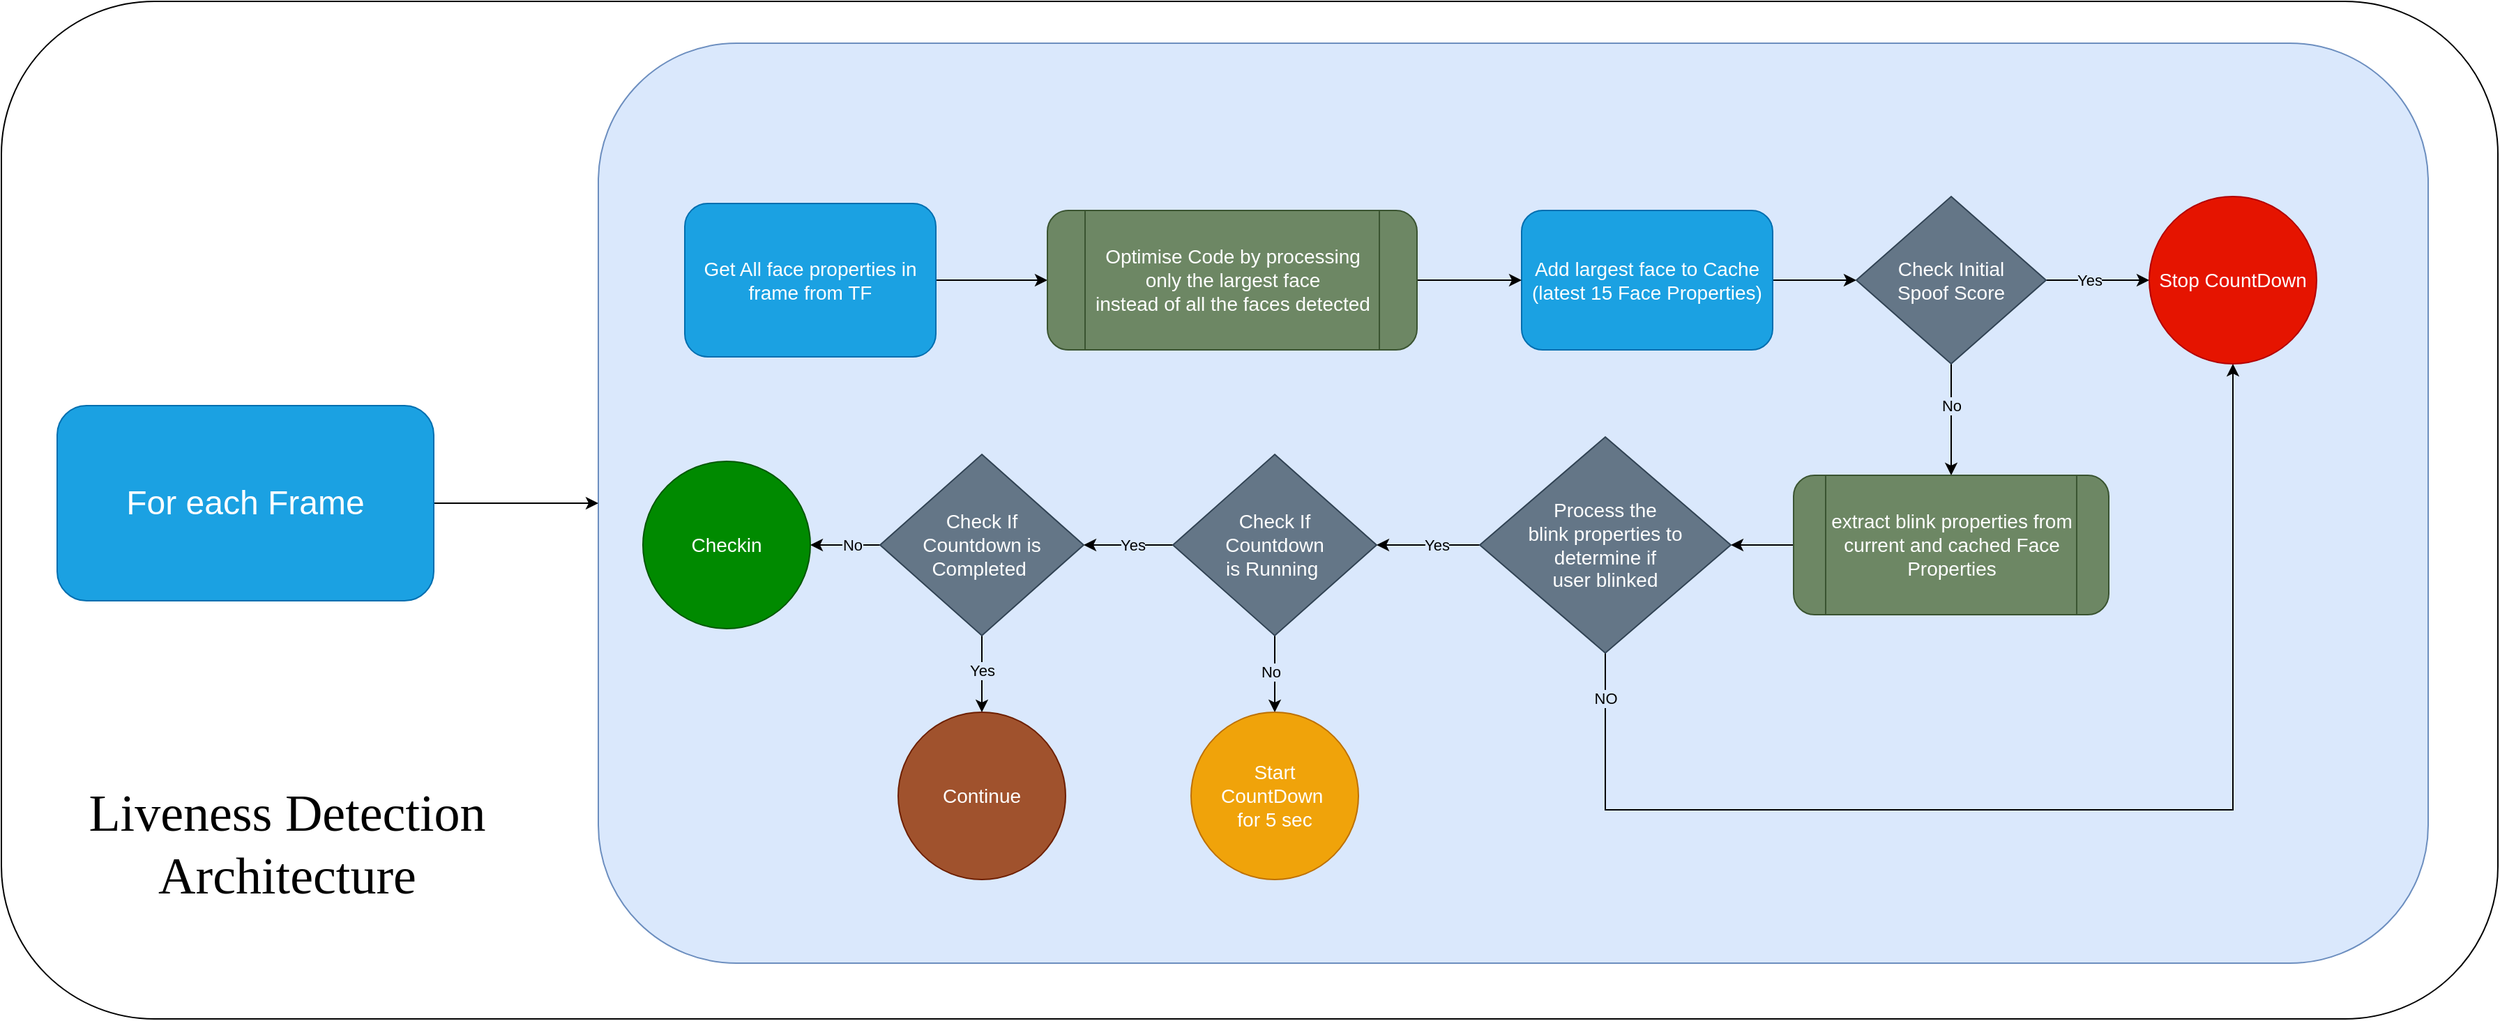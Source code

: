 <mxfile version="21.6.1" type="device">
  <diagram name="Page-1" id="8On8P3LmcD1D1cOBc1zg">
    <mxGraphModel dx="4336" dy="3048" grid="1" gridSize="10" guides="1" tooltips="1" connect="1" arrows="1" fold="1" page="0" pageScale="1" pageWidth="827" pageHeight="1169" math="0" shadow="0">
      <root>
        <mxCell id="0" />
        <mxCell id="1" parent="0" />
        <mxCell id="afVs1AZsOW-uJbS60oCh-83" value="" style="rounded=1;whiteSpace=wrap;html=1;" parent="1" vertex="1">
          <mxGeometry x="-210" y="-30" width="1790" height="730" as="geometry" />
        </mxCell>
        <mxCell id="afVs1AZsOW-uJbS60oCh-63" value="" style="rounded=1;whiteSpace=wrap;html=1;fillColor=#dae8fc;strokeColor=#6c8ebf;" parent="1" vertex="1">
          <mxGeometry x="218" width="1312" height="660" as="geometry" />
        </mxCell>
        <mxCell id="afVs1AZsOW-uJbS60oCh-65" value="" style="edgeStyle=orthogonalEdgeStyle;rounded=0;orthogonalLoop=1;jettySize=auto;html=1;entryX=0;entryY=0.5;entryDx=0;entryDy=0;" parent="1" source="afVs1AZsOW-uJbS60oCh-11" target="afVs1AZsOW-uJbS60oCh-63" edge="1">
          <mxGeometry relative="1" as="geometry">
            <mxPoint x="210" y="170" as="targetPoint" />
          </mxGeometry>
        </mxCell>
        <mxCell id="afVs1AZsOW-uJbS60oCh-11" value="For each Frame" style="rounded=1;whiteSpace=wrap;html=1;fillColor=#1ba1e2;fontColor=#ffffff;strokeColor=#006EAF;fontSize=24;" parent="1" vertex="1">
          <mxGeometry x="-170" y="260" width="270" height="140" as="geometry" />
        </mxCell>
        <mxCell id="afVs1AZsOW-uJbS60oCh-67" value="" style="edgeStyle=orthogonalEdgeStyle;rounded=0;orthogonalLoop=1;jettySize=auto;html=1;" parent="1" source="afVs1AZsOW-uJbS60oCh-14" target="afVs1AZsOW-uJbS60oCh-39" edge="1">
          <mxGeometry relative="1" as="geometry" />
        </mxCell>
        <mxCell id="afVs1AZsOW-uJbS60oCh-14" value="Get All face properties in frame from TF" style="rounded=1;whiteSpace=wrap;html=1;fontSize=14;fillColor=#1ba1e2;strokeColor=#006EAF;fontColor=#ffffff;" parent="1" vertex="1">
          <mxGeometry x="280" y="115" width="180" height="110" as="geometry" />
        </mxCell>
        <mxCell id="afVs1AZsOW-uJbS60oCh-69" style="edgeStyle=orthogonalEdgeStyle;rounded=0;orthogonalLoop=1;jettySize=auto;html=1;entryX=0;entryY=0.5;entryDx=0;entryDy=0;" parent="1" source="afVs1AZsOW-uJbS60oCh-26" target="afVs1AZsOW-uJbS60oCh-31" edge="1">
          <mxGeometry relative="1" as="geometry" />
        </mxCell>
        <mxCell id="afVs1AZsOW-uJbS60oCh-26" value="Add largest face to Cache &lt;br style=&quot;font-size: 14px;&quot;&gt;(latest 15 Face Properties)" style="rounded=1;whiteSpace=wrap;html=1;fontSize=14;fillColor=#1ba1e2;strokeColor=#006EAF;fontColor=#ffffff;" parent="1" vertex="1">
          <mxGeometry x="880" y="120" width="180" height="100" as="geometry" />
        </mxCell>
        <mxCell id="afVs1AZsOW-uJbS60oCh-36" style="edgeStyle=orthogonalEdgeStyle;rounded=0;orthogonalLoop=1;jettySize=auto;html=1;entryX=0.5;entryY=0;entryDx=0;entryDy=0;" parent="1" source="afVs1AZsOW-uJbS60oCh-31" target="afVs1AZsOW-uJbS60oCh-42" edge="1">
          <mxGeometry relative="1" as="geometry">
            <mxPoint x="1681" y="160" as="targetPoint" />
          </mxGeometry>
        </mxCell>
        <mxCell id="afVs1AZsOW-uJbS60oCh-37" value="No" style="edgeLabel;html=1;align=center;verticalAlign=middle;resizable=0;points=[];labelBackgroundColor=#dae8fc;" parent="afVs1AZsOW-uJbS60oCh-36" vertex="1" connectable="0">
          <mxGeometry x="-0.242" y="2" relative="1" as="geometry">
            <mxPoint x="-2" y="-1" as="offset" />
          </mxGeometry>
        </mxCell>
        <mxCell id="afVs1AZsOW-uJbS60oCh-81" value="" style="edgeStyle=orthogonalEdgeStyle;rounded=0;orthogonalLoop=1;jettySize=auto;html=1;" parent="1" source="afVs1AZsOW-uJbS60oCh-31" target="afVs1AZsOW-uJbS60oCh-72" edge="1">
          <mxGeometry relative="1" as="geometry" />
        </mxCell>
        <mxCell id="afVs1AZsOW-uJbS60oCh-82" value="Yes" style="edgeLabel;html=1;align=center;verticalAlign=middle;resizable=0;points=[];labelBackgroundColor=#dae8fc;" parent="afVs1AZsOW-uJbS60oCh-81" vertex="1" connectable="0">
          <mxGeometry x="-0.171" y="4" relative="1" as="geometry">
            <mxPoint y="4" as="offset" />
          </mxGeometry>
        </mxCell>
        <mxCell id="afVs1AZsOW-uJbS60oCh-31" value="Check Initial &lt;br style=&quot;font-size: 14px;&quot;&gt;Spoof Score" style="rhombus;whiteSpace=wrap;html=1;fillColor=#647687;fontColor=#ffffff;strokeColor=#314354;fontSize=14;" parent="1" vertex="1">
          <mxGeometry x="1120" y="110" width="136" height="120" as="geometry" />
        </mxCell>
        <mxCell id="afVs1AZsOW-uJbS60oCh-68" style="edgeStyle=orthogonalEdgeStyle;rounded=0;orthogonalLoop=1;jettySize=auto;html=1;entryX=0;entryY=0.5;entryDx=0;entryDy=0;" parent="1" source="afVs1AZsOW-uJbS60oCh-39" target="afVs1AZsOW-uJbS60oCh-26" edge="1">
          <mxGeometry relative="1" as="geometry" />
        </mxCell>
        <mxCell id="afVs1AZsOW-uJbS60oCh-39" value="Optimise Code by processing only the largest face &lt;br&gt;instead of all the faces detected" style="shape=process;whiteSpace=wrap;html=1;backgroundOutline=1;fontSize=14;fillColor=#6d8764;strokeColor=#3A5431;fontColor=#ffffff;rounded=1;" parent="1" vertex="1">
          <mxGeometry x="540" y="120" width="265" height="100" as="geometry" />
        </mxCell>
        <mxCell id="afVs1AZsOW-uJbS60oCh-70" style="edgeStyle=orthogonalEdgeStyle;rounded=0;orthogonalLoop=1;jettySize=auto;html=1;entryX=1;entryY=0.5;entryDx=0;entryDy=0;" parent="1" source="afVs1AZsOW-uJbS60oCh-42" target="afVs1AZsOW-uJbS60oCh-43" edge="1">
          <mxGeometry relative="1" as="geometry" />
        </mxCell>
        <mxCell id="afVs1AZsOW-uJbS60oCh-42" value="extract blink properties from current and cached Face Properties" style="shape=process;whiteSpace=wrap;html=1;backgroundOutline=1;fontSize=14;fillColor=#6d8764;strokeColor=#3A5431;fontColor=#ffffff;rounded=1;" parent="1" vertex="1">
          <mxGeometry x="1075" y="310" width="226" height="100" as="geometry" />
        </mxCell>
        <mxCell id="afVs1AZsOW-uJbS60oCh-75" value="" style="edgeStyle=orthogonalEdgeStyle;rounded=0;orthogonalLoop=1;jettySize=auto;html=1;" parent="1" source="afVs1AZsOW-uJbS60oCh-43" target="afVs1AZsOW-uJbS60oCh-53" edge="1">
          <mxGeometry relative="1" as="geometry" />
        </mxCell>
        <mxCell id="afVs1AZsOW-uJbS60oCh-76" value="Yes" style="edgeLabel;html=1;align=center;verticalAlign=middle;resizable=0;points=[];labelBackgroundColor=#dae8fc;" parent="afVs1AZsOW-uJbS60oCh-75" vertex="1" connectable="0">
          <mxGeometry x="-0.141" y="1" relative="1" as="geometry">
            <mxPoint x="1" y="-1" as="offset" />
          </mxGeometry>
        </mxCell>
        <mxCell id="afVs1AZsOW-uJbS60oCh-87" style="edgeStyle=orthogonalEdgeStyle;rounded=0;orthogonalLoop=1;jettySize=auto;html=1;entryX=0.5;entryY=1;entryDx=0;entryDy=0;" parent="1" source="afVs1AZsOW-uJbS60oCh-43" target="afVs1AZsOW-uJbS60oCh-72" edge="1">
          <mxGeometry relative="1" as="geometry">
            <Array as="points">
              <mxPoint x="940" y="550" />
              <mxPoint x="1390" y="550" />
            </Array>
          </mxGeometry>
        </mxCell>
        <mxCell id="afVs1AZsOW-uJbS60oCh-88" value="NO" style="edgeLabel;html=1;align=center;verticalAlign=middle;resizable=0;points=[];labelBackgroundColor=#dae8fc;" parent="afVs1AZsOW-uJbS60oCh-87" vertex="1" connectable="0">
          <mxGeometry x="-0.873" y="-3" relative="1" as="geometry">
            <mxPoint x="3" y="-24" as="offset" />
          </mxGeometry>
        </mxCell>
        <mxCell id="afVs1AZsOW-uJbS60oCh-43" value="Process the &lt;br style=&quot;font-size: 14px;&quot;&gt;blink properties to &lt;br style=&quot;font-size: 14px;&quot;&gt;determine if &lt;br style=&quot;font-size: 14px;&quot;&gt;user blinked" style="rhombus;whiteSpace=wrap;html=1;fillColor=#647687;strokeColor=#314354;fontColor=#ffffff;fontSize=14;" parent="1" vertex="1">
          <mxGeometry x="850" y="282.5" width="180" height="155" as="geometry" />
        </mxCell>
        <mxCell id="afVs1AZsOW-uJbS60oCh-55" value="" style="edgeStyle=orthogonalEdgeStyle;rounded=0;orthogonalLoop=1;jettySize=auto;html=1;" parent="1" source="afVs1AZsOW-uJbS60oCh-53" target="afVs1AZsOW-uJbS60oCh-54" edge="1">
          <mxGeometry relative="1" as="geometry" />
        </mxCell>
        <mxCell id="afVs1AZsOW-uJbS60oCh-56" value="Yes" style="edgeLabel;html=1;align=center;verticalAlign=middle;resizable=0;points=[];labelBackgroundColor=#dae8fc;" parent="afVs1AZsOW-uJbS60oCh-55" vertex="1" connectable="0">
          <mxGeometry x="-0.089" y="-8" relative="1" as="geometry">
            <mxPoint y="8" as="offset" />
          </mxGeometry>
        </mxCell>
        <mxCell id="afVs1AZsOW-uJbS60oCh-77" style="edgeStyle=orthogonalEdgeStyle;rounded=0;orthogonalLoop=1;jettySize=auto;html=1;entryX=0.5;entryY=0;entryDx=0;entryDy=0;" parent="1" source="afVs1AZsOW-uJbS60oCh-53" target="afVs1AZsOW-uJbS60oCh-73" edge="1">
          <mxGeometry relative="1" as="geometry">
            <Array as="points">
              <mxPoint x="703" y="470" />
              <mxPoint x="703" y="470" />
            </Array>
          </mxGeometry>
        </mxCell>
        <mxCell id="afVs1AZsOW-uJbS60oCh-78" value="No" style="edgeLabel;html=1;align=center;verticalAlign=middle;resizable=0;points=[];labelBackgroundColor=#dae8fc;" parent="afVs1AZsOW-uJbS60oCh-77" vertex="1" connectable="0">
          <mxGeometry x="-0.066" y="4" relative="1" as="geometry">
            <mxPoint x="-7" as="offset" />
          </mxGeometry>
        </mxCell>
        <mxCell id="afVs1AZsOW-uJbS60oCh-53" value="Check If &lt;br style=&quot;font-size: 14px;&quot;&gt;Countdown &lt;br style=&quot;font-size: 14px;&quot;&gt;is Running&amp;nbsp;" style="rhombus;whiteSpace=wrap;html=1;fillColor=#647687;strokeColor=#314354;fontColor=#ffffff;fontSize=14;" parent="1" vertex="1">
          <mxGeometry x="630" y="295" width="146" height="130" as="geometry" />
        </mxCell>
        <mxCell id="afVs1AZsOW-uJbS60oCh-79" value="" style="edgeStyle=orthogonalEdgeStyle;rounded=0;orthogonalLoop=1;jettySize=auto;html=1;" parent="1" source="afVs1AZsOW-uJbS60oCh-54" target="afVs1AZsOW-uJbS60oCh-74" edge="1">
          <mxGeometry relative="1" as="geometry" />
        </mxCell>
        <mxCell id="afVs1AZsOW-uJbS60oCh-80" value="Yes" style="edgeLabel;html=1;align=center;verticalAlign=middle;resizable=0;points=[];labelBackgroundColor=#dae8fc;" parent="afVs1AZsOW-uJbS60oCh-79" vertex="1" connectable="0">
          <mxGeometry x="-0.178" y="-3" relative="1" as="geometry">
            <mxPoint x="3" y="2" as="offset" />
          </mxGeometry>
        </mxCell>
        <mxCell id="afVs1AZsOW-uJbS60oCh-85" value="" style="edgeStyle=orthogonalEdgeStyle;rounded=0;orthogonalLoop=1;jettySize=auto;html=1;" parent="1" source="afVs1AZsOW-uJbS60oCh-54" target="afVs1AZsOW-uJbS60oCh-84" edge="1">
          <mxGeometry relative="1" as="geometry" />
        </mxCell>
        <mxCell id="afVs1AZsOW-uJbS60oCh-86" value="No" style="edgeLabel;html=1;align=center;verticalAlign=middle;resizable=0;points=[];labelBackgroundColor=#dae8fc;" parent="afVs1AZsOW-uJbS60oCh-85" vertex="1" connectable="0">
          <mxGeometry x="-0.59" y="1" relative="1" as="geometry">
            <mxPoint x="-10" y="-1" as="offset" />
          </mxGeometry>
        </mxCell>
        <mxCell id="afVs1AZsOW-uJbS60oCh-54" value="Check If &lt;br style=&quot;font-size: 14px;&quot;&gt;Countdown is &lt;br style=&quot;font-size: 14px;&quot;&gt;Completed&amp;nbsp;" style="rhombus;whiteSpace=wrap;html=1;fillColor=#647687;strokeColor=#314354;fontColor=#ffffff;fontSize=14;" parent="1" vertex="1">
          <mxGeometry x="420" y="295" width="146" height="130" as="geometry" />
        </mxCell>
        <mxCell id="afVs1AZsOW-uJbS60oCh-72" value="Stop CountDown" style="ellipse;whiteSpace=wrap;html=1;aspect=fixed;fillColor=#e51400;fontColor=#ffffff;strokeColor=#B20000;fontSize=14;" parent="1" vertex="1">
          <mxGeometry x="1330" y="110" width="120" height="120" as="geometry" />
        </mxCell>
        <mxCell id="afVs1AZsOW-uJbS60oCh-73" value="Start &lt;br&gt;CountDown&amp;nbsp;&lt;br&gt;for 5 sec" style="ellipse;whiteSpace=wrap;html=1;aspect=fixed;fillColor=#f0a30a;fontColor=#FFFFFF;strokeColor=#BD7000;fontSize=14;" parent="1" vertex="1">
          <mxGeometry x="643" y="480" width="120" height="120" as="geometry" />
        </mxCell>
        <mxCell id="afVs1AZsOW-uJbS60oCh-74" value="Continue" style="ellipse;whiteSpace=wrap;html=1;aspect=fixed;fillColor=#a0522d;fontColor=#ffffff;strokeColor=#6D1F00;fontSize=14;" parent="1" vertex="1">
          <mxGeometry x="433" y="480" width="120" height="120" as="geometry" />
        </mxCell>
        <mxCell id="afVs1AZsOW-uJbS60oCh-84" value="Checkin" style="ellipse;whiteSpace=wrap;html=1;aspect=fixed;fillColor=#008a00;fontColor=#ffffff;strokeColor=#005700;fontSize=14;" parent="1" vertex="1">
          <mxGeometry x="250" y="300" width="120" height="120" as="geometry" />
        </mxCell>
        <mxCell id="afVs1AZsOW-uJbS60oCh-89" value="Liveness Detection Architecture" style="text;html=1;strokeColor=none;fillColor=none;align=center;verticalAlign=middle;whiteSpace=wrap;rounded=0;fontFamily=Verdana;fontSize=37;" parent="1" vertex="1">
          <mxGeometry x="-190" y="540" width="370" height="70" as="geometry" />
        </mxCell>
      </root>
    </mxGraphModel>
  </diagram>
</mxfile>
